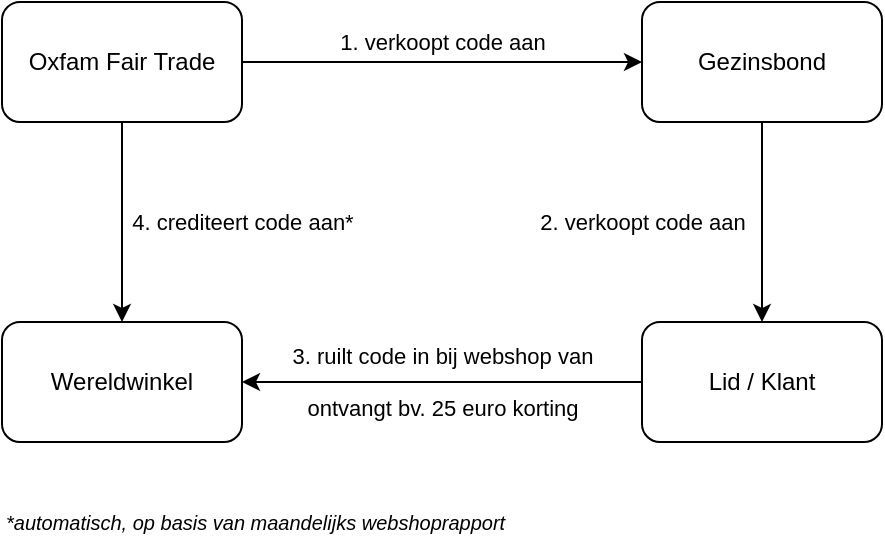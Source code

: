 <mxfile version="14.5.8" type="github">
  <diagram id="-W9tANGnI3AYLvwFC5bV" name="Page-1">
    <mxGraphModel dx="1429" dy="843" grid="1" gridSize="10" guides="1" tooltips="1" connect="1" arrows="1" fold="1" page="1" pageScale="1" pageWidth="827" pageHeight="1169" math="0" shadow="0">
      <root>
        <mxCell id="0" />
        <mxCell id="1" parent="0" />
        <mxCell id="dosSSecEMAH8YsC4D5bb-1" value="Oxfam Fair Trade" style="rounded=1;whiteSpace=wrap;html=1;" vertex="1" parent="1">
          <mxGeometry x="160" y="160" width="120" height="60" as="geometry" />
        </mxCell>
        <mxCell id="dosSSecEMAH8YsC4D5bb-2" value="Gezinsbond" style="rounded=1;whiteSpace=wrap;html=1;" vertex="1" parent="1">
          <mxGeometry x="480" y="160" width="120" height="60" as="geometry" />
        </mxCell>
        <mxCell id="dosSSecEMAH8YsC4D5bb-3" value="" style="endArrow=classic;html=1;exitX=1;exitY=0.5;exitDx=0;exitDy=0;entryX=0;entryY=0.5;entryDx=0;entryDy=0;" edge="1" parent="1" source="dosSSecEMAH8YsC4D5bb-1" target="dosSSecEMAH8YsC4D5bb-2">
          <mxGeometry width="50" height="50" relative="1" as="geometry">
            <mxPoint x="390" y="410" as="sourcePoint" />
            <mxPoint x="440" y="360" as="targetPoint" />
          </mxGeometry>
        </mxCell>
        <mxCell id="dosSSecEMAH8YsC4D5bb-7" value="1. verkoopt code aan" style="edgeLabel;html=1;align=center;verticalAlign=middle;resizable=0;points=[];labelBackgroundColor=none;" vertex="1" connectable="0" parent="dosSSecEMAH8YsC4D5bb-3">
          <mxGeometry x="0.819" y="1" relative="1" as="geometry">
            <mxPoint x="-82" y="-9" as="offset" />
          </mxGeometry>
        </mxCell>
        <mxCell id="dosSSecEMAH8YsC4D5bb-5" value="Lid / Klant" style="rounded=1;whiteSpace=wrap;html=1;" vertex="1" parent="1">
          <mxGeometry x="480" y="320" width="120" height="60" as="geometry" />
        </mxCell>
        <mxCell id="dosSSecEMAH8YsC4D5bb-8" value="" style="endArrow=classic;html=1;exitX=0.5;exitY=1;exitDx=0;exitDy=0;" edge="1" parent="1" source="dosSSecEMAH8YsC4D5bb-2" target="dosSSecEMAH8YsC4D5bb-5">
          <mxGeometry width="50" height="50" relative="1" as="geometry">
            <mxPoint x="290" y="210" as="sourcePoint" />
            <mxPoint x="500" y="210" as="targetPoint" />
          </mxGeometry>
        </mxCell>
        <mxCell id="dosSSecEMAH8YsC4D5bb-9" value="2. verkoopt code aan" style="edgeLabel;html=1;align=center;verticalAlign=middle;resizable=0;points=[];labelBackgroundColor=none;" vertex="1" connectable="0" parent="dosSSecEMAH8YsC4D5bb-8">
          <mxGeometry x="0.819" y="1" relative="1" as="geometry">
            <mxPoint x="-61" y="-41" as="offset" />
          </mxGeometry>
        </mxCell>
        <mxCell id="dosSSecEMAH8YsC4D5bb-10" value="Wereldwinkel" style="rounded=1;whiteSpace=wrap;html=1;" vertex="1" parent="1">
          <mxGeometry x="160" y="320" width="120" height="60" as="geometry" />
        </mxCell>
        <mxCell id="dosSSecEMAH8YsC4D5bb-11" value="" style="endArrow=classic;html=1;exitX=0;exitY=0.5;exitDx=0;exitDy=0;entryX=1;entryY=0.5;entryDx=0;entryDy=0;" edge="1" parent="1" source="dosSSecEMAH8YsC4D5bb-5" target="dosSSecEMAH8YsC4D5bb-10">
          <mxGeometry width="50" height="50" relative="1" as="geometry">
            <mxPoint x="560" y="240" as="sourcePoint" />
            <mxPoint x="560" y="340" as="targetPoint" />
          </mxGeometry>
        </mxCell>
        <mxCell id="dosSSecEMAH8YsC4D5bb-12" value="3. ruilt code in bij webshop van&lt;br&gt;&lt;br&gt;ontvangt bv.&amp;nbsp;25 euro korting" style="edgeLabel;html=1;align=center;verticalAlign=middle;resizable=0;points=[];labelBackgroundColor=none;" vertex="1" connectable="0" parent="dosSSecEMAH8YsC4D5bb-11">
          <mxGeometry x="0.819" y="1" relative="1" as="geometry">
            <mxPoint x="82" y="-1" as="offset" />
          </mxGeometry>
        </mxCell>
        <mxCell id="dosSSecEMAH8YsC4D5bb-13" value="" style="endArrow=classic;html=1;exitX=0.5;exitY=1;exitDx=0;exitDy=0;entryX=0.5;entryY=0;entryDx=0;entryDy=0;" edge="1" parent="1" source="dosSSecEMAH8YsC4D5bb-1" target="dosSSecEMAH8YsC4D5bb-10">
          <mxGeometry width="50" height="50" relative="1" as="geometry">
            <mxPoint x="550" y="230" as="sourcePoint" />
            <mxPoint x="550" y="330" as="targetPoint" />
          </mxGeometry>
        </mxCell>
        <mxCell id="dosSSecEMAH8YsC4D5bb-14" value="4. crediteert code aan*" style="edgeLabel;html=1;align=center;verticalAlign=middle;resizable=0;points=[];labelBackgroundColor=none;" vertex="1" connectable="0" parent="dosSSecEMAH8YsC4D5bb-13">
          <mxGeometry x="0.819" y="1" relative="1" as="geometry">
            <mxPoint x="59" y="-41" as="offset" />
          </mxGeometry>
        </mxCell>
        <mxCell id="dosSSecEMAH8YsC4D5bb-15" value="&lt;i style=&quot;font-size: 10px;&quot;&gt;*automatisch, op basis van maandelijks webshoprapport&lt;/i&gt;" style="text;html=1;strokeColor=none;fillColor=none;align=left;verticalAlign=middle;whiteSpace=wrap;rounded=0;labelBackgroundColor=none;fontSize=10;" vertex="1" parent="1">
          <mxGeometry x="160" y="410" width="280" height="20" as="geometry" />
        </mxCell>
      </root>
    </mxGraphModel>
  </diagram>
</mxfile>